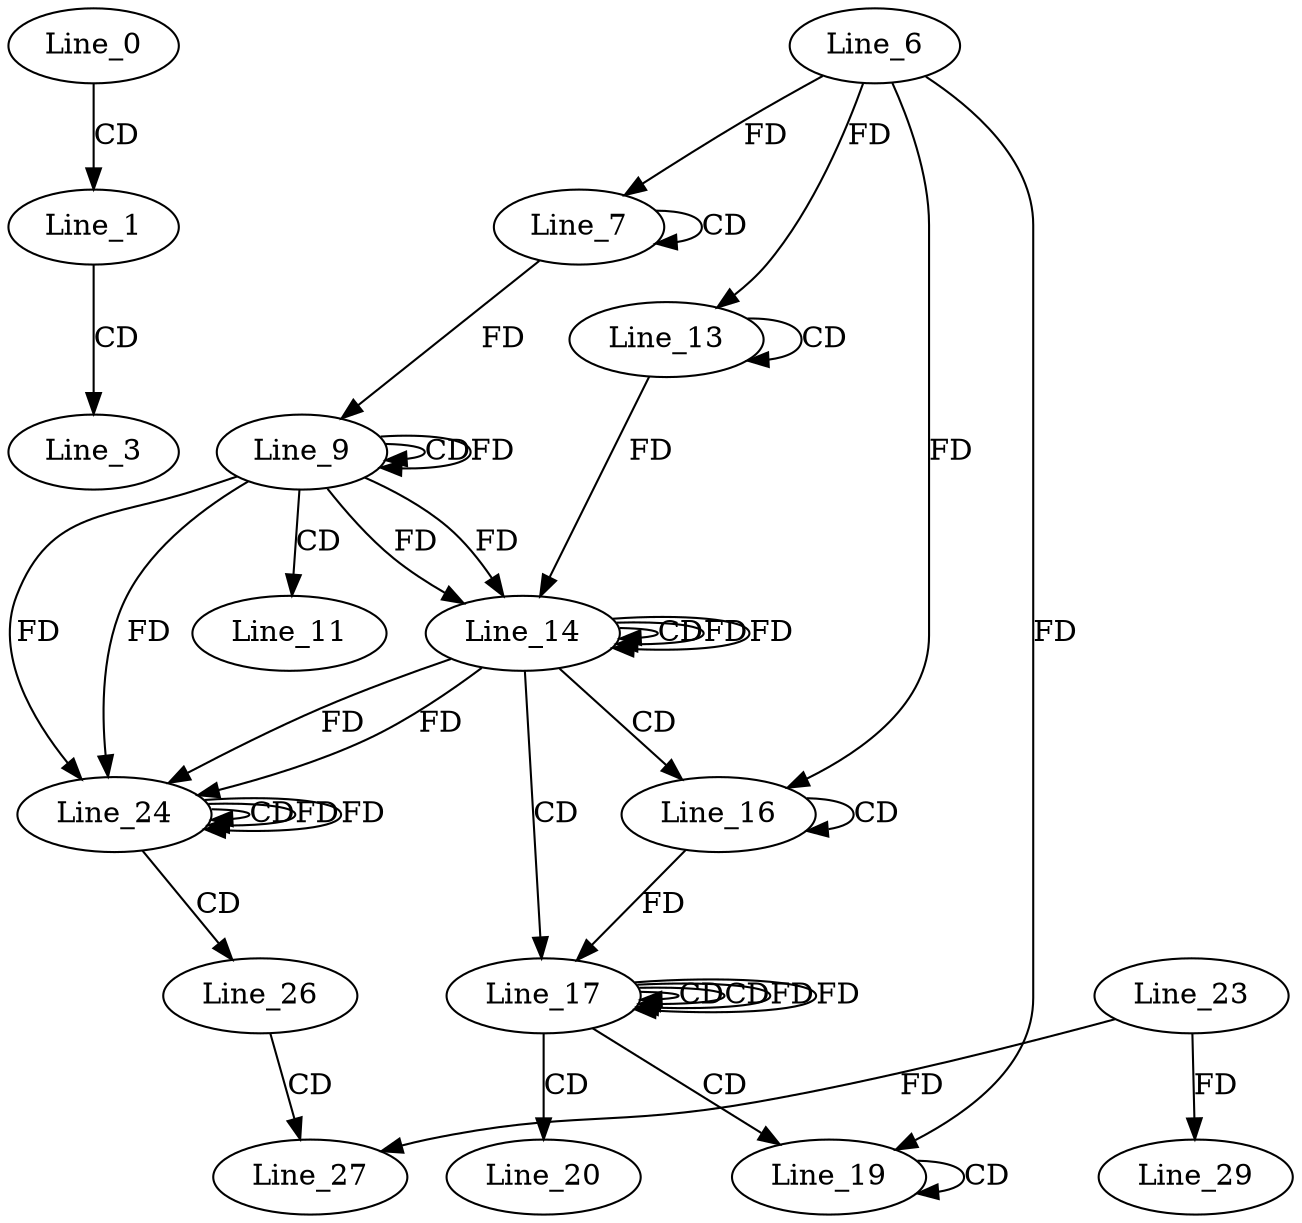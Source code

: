 digraph G {
  Line_0;
  Line_1;
  Line_3;
  Line_7;
  Line_7;
  Line_6;
  Line_9;
  Line_9;
  Line_9;
  Line_11;
  Line_13;
  Line_13;
  Line_14;
  Line_14;
  Line_14;
  Line_16;
  Line_16;
  Line_17;
  Line_17;
  Line_17;
  Line_19;
  Line_19;
  Line_20;
  Line_24;
  Line_24;
  Line_24;
  Line_26;
  Line_27;
  Line_23;
  Line_29;
  Line_0 -> Line_1 [ label="CD" ];
  Line_1 -> Line_3 [ label="CD" ];
  Line_7 -> Line_7 [ label="CD" ];
  Line_6 -> Line_7 [ label="FD" ];
  Line_7 -> Line_9 [ label="FD" ];
  Line_9 -> Line_9 [ label="CD" ];
  Line_9 -> Line_9 [ label="FD" ];
  Line_9 -> Line_11 [ label="CD" ];
  Line_13 -> Line_13 [ label="CD" ];
  Line_6 -> Line_13 [ label="FD" ];
  Line_9 -> Line_14 [ label="FD" ];
  Line_13 -> Line_14 [ label="FD" ];
  Line_14 -> Line_14 [ label="CD" ];
  Line_14 -> Line_14 [ label="FD" ];
  Line_9 -> Line_14 [ label="FD" ];
  Line_14 -> Line_16 [ label="CD" ];
  Line_16 -> Line_16 [ label="CD" ];
  Line_6 -> Line_16 [ label="FD" ];
  Line_14 -> Line_17 [ label="CD" ];
  Line_17 -> Line_17 [ label="CD" ];
  Line_16 -> Line_17 [ label="FD" ];
  Line_17 -> Line_17 [ label="CD" ];
  Line_17 -> Line_17 [ label="FD" ];
  Line_17 -> Line_19 [ label="CD" ];
  Line_19 -> Line_19 [ label="CD" ];
  Line_6 -> Line_19 [ label="FD" ];
  Line_17 -> Line_20 [ label="CD" ];
  Line_14 -> Line_24 [ label="FD" ];
  Line_9 -> Line_24 [ label="FD" ];
  Line_24 -> Line_24 [ label="CD" ];
  Line_24 -> Line_24 [ label="FD" ];
  Line_14 -> Line_24 [ label="FD" ];
  Line_9 -> Line_24 [ label="FD" ];
  Line_24 -> Line_26 [ label="CD" ];
  Line_26 -> Line_27 [ label="CD" ];
  Line_23 -> Line_27 [ label="FD" ];
  Line_23 -> Line_29 [ label="FD" ];
  Line_14 -> Line_14 [ label="FD" ];
  Line_17 -> Line_17 [ label="FD" ];
  Line_24 -> Line_24 [ label="FD" ];
}
